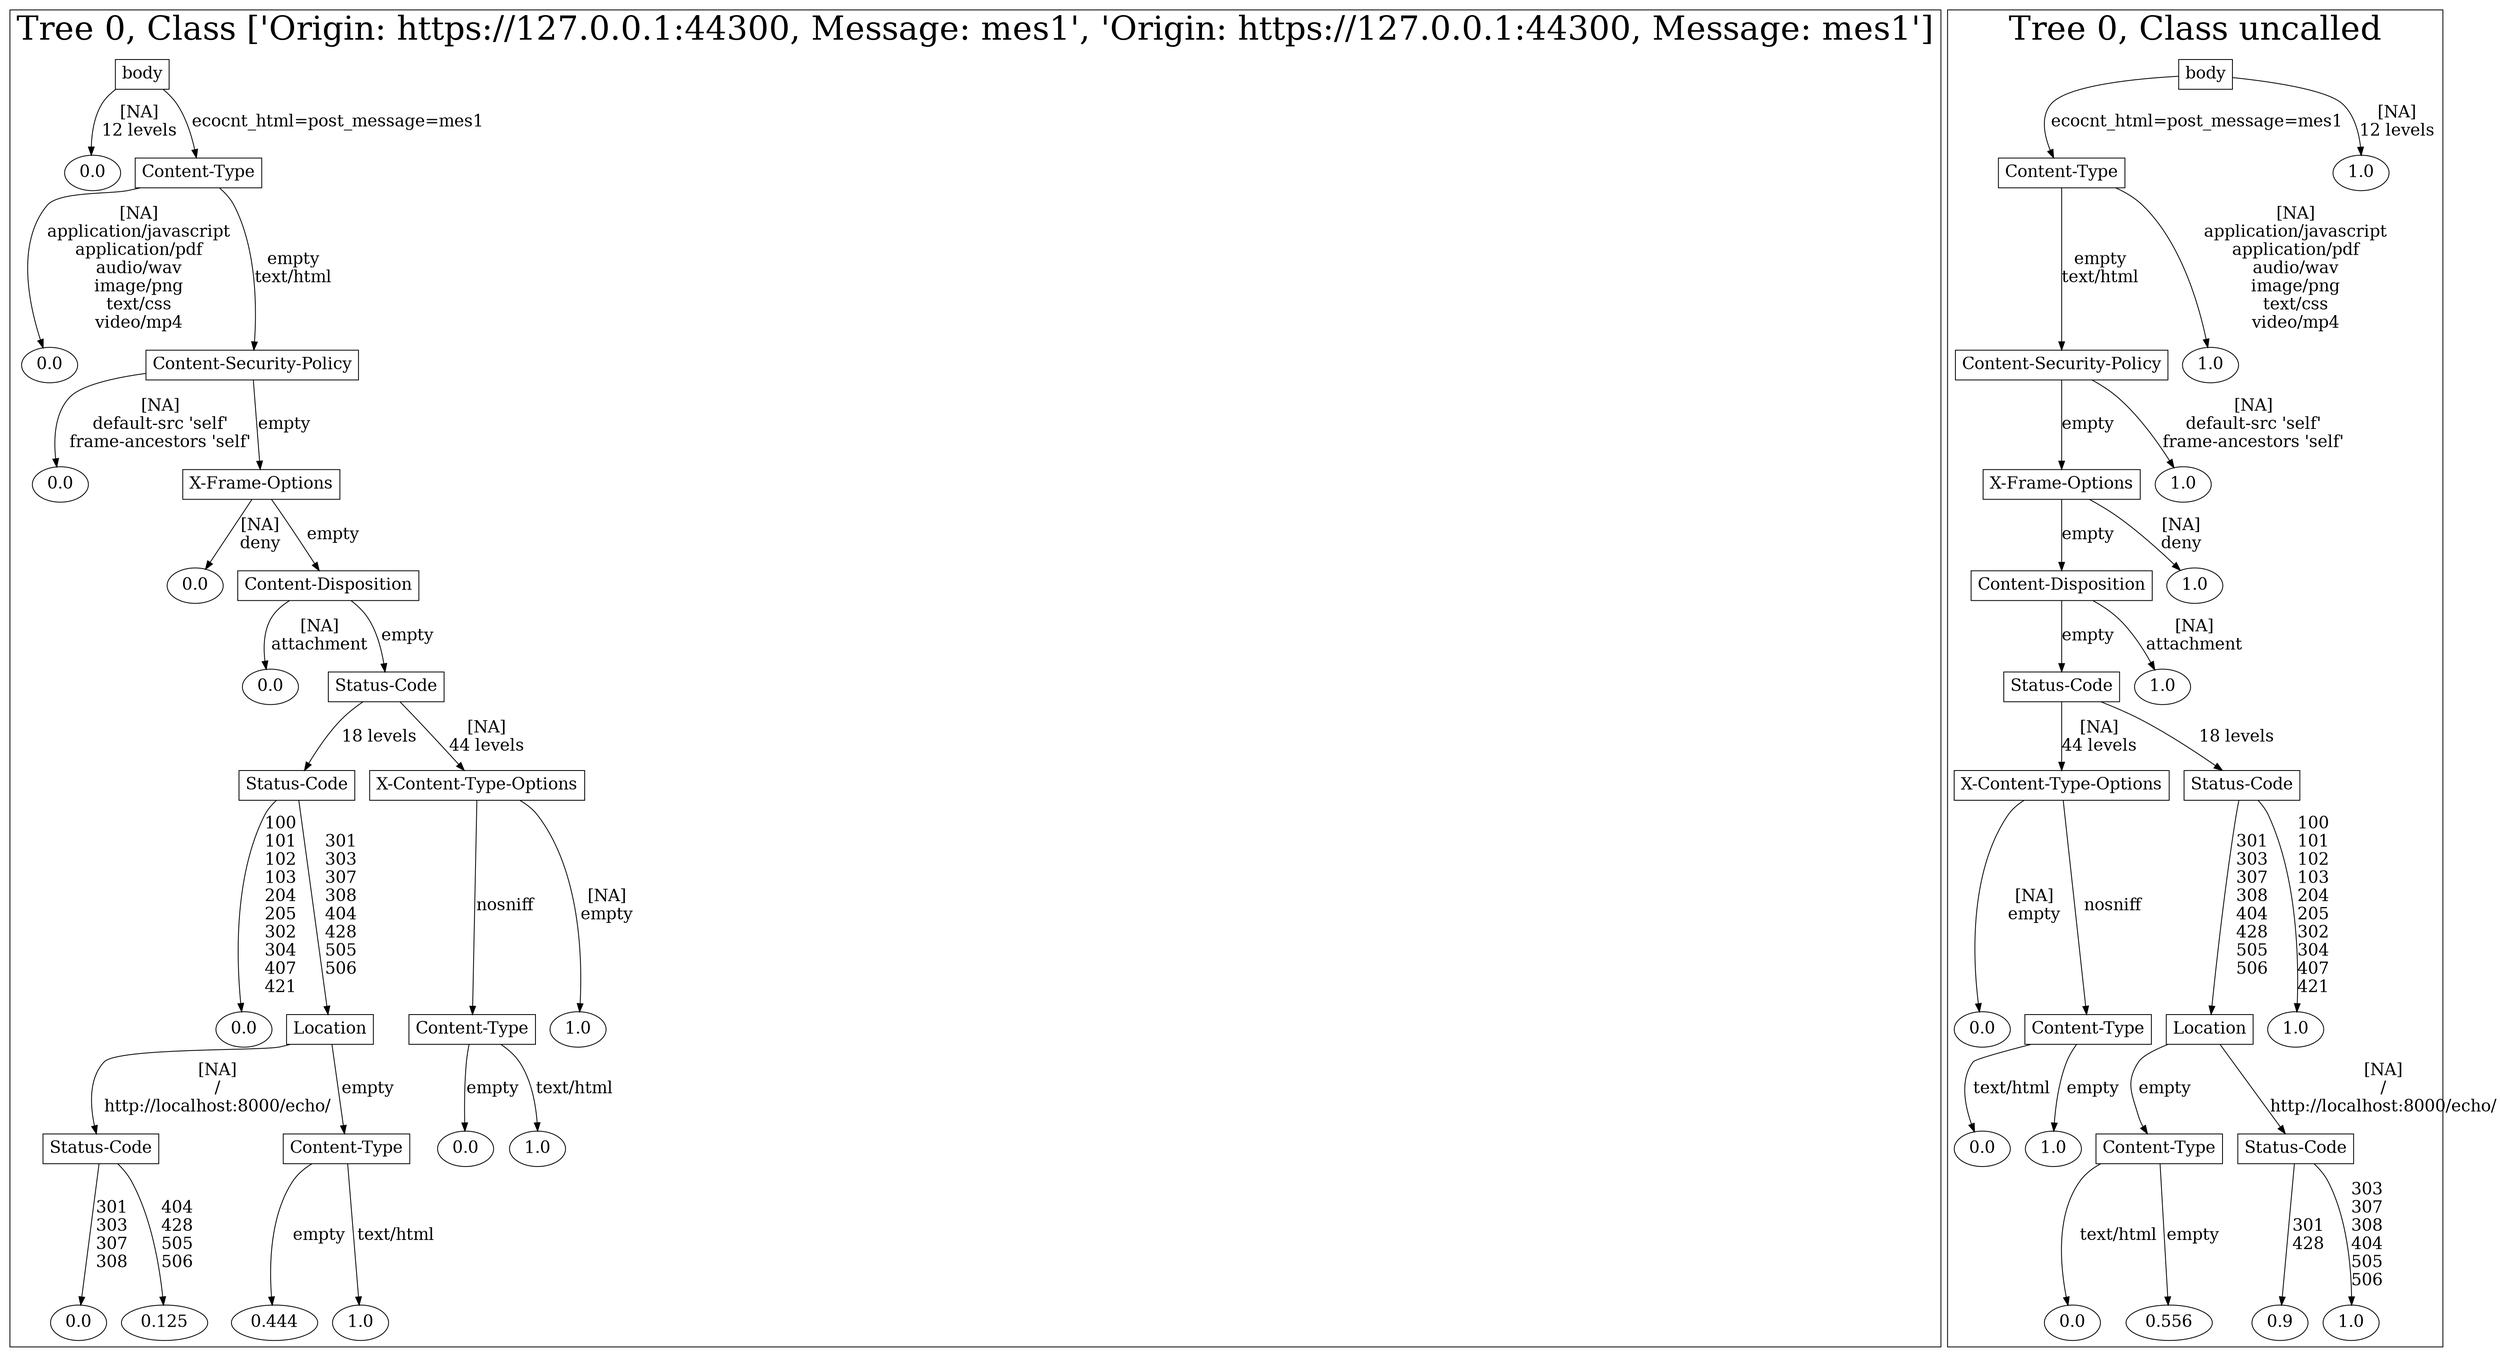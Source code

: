 /*
Generated by:
    http://https://github.com/h2oai/h2o-3/tree/master/h2o-genmodel/src/main/java/hex/genmodel/tools/PrintMojo.java
*/

/*
On a mac:

$ brew install graphviz
$ dot -Tpng file.gv -o file.png
$ open file.png
*/

digraph G {

subgraph cluster_0 {
/* Nodes */

/* Level 0 */
{
"SG_0_Node_0" [shape=box, fontsize=20, label="body"]
}

/* Level 1 */
{
"SG_0_Node_14" [fontsize=20, label="0.0"]
"SG_0_Node_1" [shape=box, fontsize=20, label="Content-Type"]
}

/* Level 2 */
{
"SG_0_Node_15" [fontsize=20, label="0.0"]
"SG_0_Node_2" [shape=box, fontsize=20, label="Content-Security-Policy"]
}

/* Level 3 */
{
"SG_0_Node_16" [fontsize=20, label="0.0"]
"SG_0_Node_3" [shape=box, fontsize=20, label="X-Frame-Options"]
}

/* Level 4 */
{
"SG_0_Node_17" [fontsize=20, label="0.0"]
"SG_0_Node_4" [shape=box, fontsize=20, label="Content-Disposition"]
}

/* Level 5 */
{
"SG_0_Node_18" [fontsize=20, label="0.0"]
"SG_0_Node_5" [shape=box, fontsize=20, label="Status-Code"]
}

/* Level 6 */
{
"SG_0_Node_6" [shape=box, fontsize=20, label="Status-Code"]
"SG_0_Node_7" [shape=box, fontsize=20, label="X-Content-Type-Options"]
}

/* Level 7 */
{
"SG_0_Node_19" [fontsize=20, label="0.0"]
"SG_0_Node_8" [shape=box, fontsize=20, label="Location"]
"SG_0_Node_9" [shape=box, fontsize=20, label="Content-Type"]
"SG_0_Node_20" [fontsize=20, label="1.0"]
}

/* Level 8 */
{
"SG_0_Node_10" [shape=box, fontsize=20, label="Status-Code"]
"SG_0_Node_11" [shape=box, fontsize=20, label="Content-Type"]
"SG_0_Node_21" [fontsize=20, label="0.0"]
"SG_0_Node_22" [fontsize=20, label="1.0"]
}

/* Level 9 */
{
"SG_0_Node_23" [fontsize=20, label="0.0"]
"SG_0_Node_24" [fontsize=20, label="0.125"]
"SG_0_Node_25" [fontsize=20, label="0.444"]
"SG_0_Node_26" [fontsize=20, label="1.0"]
}

/* Edges */
"SG_0_Node_0" -> "SG_0_Node_14" [fontsize=20, label="[NA]
12 levels
"]
"SG_0_Node_0" -> "SG_0_Node_1" [fontsize=20, label="ecocnt_html=post_message=mes1
"]
"SG_0_Node_1" -> "SG_0_Node_15" [fontsize=20, label="[NA]
application/javascript
application/pdf
audio/wav
image/png
text/css
video/mp4
"]
"SG_0_Node_1" -> "SG_0_Node_2" [fontsize=20, label="empty
text/html
"]
"SG_0_Node_2" -> "SG_0_Node_16" [fontsize=20, label="[NA]
default-src 'self'
frame-ancestors 'self'
"]
"SG_0_Node_2" -> "SG_0_Node_3" [fontsize=20, label="empty
"]
"SG_0_Node_3" -> "SG_0_Node_17" [fontsize=20, label="[NA]
deny
"]
"SG_0_Node_3" -> "SG_0_Node_4" [fontsize=20, label="empty
"]
"SG_0_Node_4" -> "SG_0_Node_18" [fontsize=20, label="[NA]
attachment
"]
"SG_0_Node_4" -> "SG_0_Node_5" [fontsize=20, label="empty
"]
"SG_0_Node_5" -> "SG_0_Node_6" [fontsize=20, label="18 levels
"]
"SG_0_Node_5" -> "SG_0_Node_7" [fontsize=20, label="[NA]
44 levels
"]
"SG_0_Node_7" -> "SG_0_Node_9" [fontsize=20, label="nosniff
"]
"SG_0_Node_7" -> "SG_0_Node_20" [fontsize=20, label="[NA]
empty
"]
"SG_0_Node_9" -> "SG_0_Node_21" [fontsize=20, label="empty
"]
"SG_0_Node_9" -> "SG_0_Node_22" [fontsize=20, label="text/html
"]
"SG_0_Node_6" -> "SG_0_Node_19" [fontsize=20, label="100
101
102
103
204
205
302
304
407
421
"]
"SG_0_Node_6" -> "SG_0_Node_8" [fontsize=20, label="301
303
307
308
404
428
505
506
"]
"SG_0_Node_8" -> "SG_0_Node_10" [fontsize=20, label="[NA]
/
http://localhost:8000/echo/
"]
"SG_0_Node_8" -> "SG_0_Node_11" [fontsize=20, label="empty
"]
"SG_0_Node_11" -> "SG_0_Node_25" [fontsize=20, label="empty
"]
"SG_0_Node_11" -> "SG_0_Node_26" [fontsize=20, label="text/html
"]
"SG_0_Node_10" -> "SG_0_Node_23" [fontsize=20, label="301
303
307
308
"]
"SG_0_Node_10" -> "SG_0_Node_24" [fontsize=20, label="404
428
505
506
"]

fontsize=40
label="Tree 0, Class ['Origin: https://127.0.0.1:44300, Message: mes1', 'Origin: https://127.0.0.1:44300, Message: mes1']"
}

subgraph cluster_1 {
/* Nodes */

/* Level 0 */
{
"SG_1_Node_0" [shape=box, fontsize=20, label="body"]
}

/* Level 1 */
{
"SG_1_Node_1" [shape=box, fontsize=20, label="Content-Type"]
"SG_1_Node_14" [fontsize=20, label="1.0"]
}

/* Level 2 */
{
"SG_1_Node_2" [shape=box, fontsize=20, label="Content-Security-Policy"]
"SG_1_Node_15" [fontsize=20, label="1.0"]
}

/* Level 3 */
{
"SG_1_Node_3" [shape=box, fontsize=20, label="X-Frame-Options"]
"SG_1_Node_16" [fontsize=20, label="1.0"]
}

/* Level 4 */
{
"SG_1_Node_4" [shape=box, fontsize=20, label="Content-Disposition"]
"SG_1_Node_17" [fontsize=20, label="1.0"]
}

/* Level 5 */
{
"SG_1_Node_5" [shape=box, fontsize=20, label="Status-Code"]
"SG_1_Node_18" [fontsize=20, label="1.0"]
}

/* Level 6 */
{
"SG_1_Node_6" [shape=box, fontsize=20, label="X-Content-Type-Options"]
"SG_1_Node_7" [shape=box, fontsize=20, label="Status-Code"]
}

/* Level 7 */
{
"SG_1_Node_19" [fontsize=20, label="0.0"]
"SG_1_Node_8" [shape=box, fontsize=20, label="Content-Type"]
"SG_1_Node_9" [shape=box, fontsize=20, label="Location"]
"SG_1_Node_20" [fontsize=20, label="1.0"]
}

/* Level 8 */
{
"SG_1_Node_21" [fontsize=20, label="0.0"]
"SG_1_Node_22" [fontsize=20, label="1.0"]
"SG_1_Node_10" [shape=box, fontsize=20, label="Content-Type"]
"SG_1_Node_11" [shape=box, fontsize=20, label="Status-Code"]
}

/* Level 9 */
{
"SG_1_Node_23" [fontsize=20, label="0.0"]
"SG_1_Node_24" [fontsize=20, label="0.556"]
"SG_1_Node_25" [fontsize=20, label="0.9"]
"SG_1_Node_26" [fontsize=20, label="1.0"]
}

/* Edges */
"SG_1_Node_0" -> "SG_1_Node_1" [fontsize=20, label="ecocnt_html=post_message=mes1
"]
"SG_1_Node_0" -> "SG_1_Node_14" [fontsize=20, label="[NA]
12 levels
"]
"SG_1_Node_1" -> "SG_1_Node_2" [fontsize=20, label="empty
text/html
"]
"SG_1_Node_1" -> "SG_1_Node_15" [fontsize=20, label="[NA]
application/javascript
application/pdf
audio/wav
image/png
text/css
video/mp4
"]
"SG_1_Node_2" -> "SG_1_Node_3" [fontsize=20, label="empty
"]
"SG_1_Node_2" -> "SG_1_Node_16" [fontsize=20, label="[NA]
default-src 'self'
frame-ancestors 'self'
"]
"SG_1_Node_3" -> "SG_1_Node_4" [fontsize=20, label="empty
"]
"SG_1_Node_3" -> "SG_1_Node_17" [fontsize=20, label="[NA]
deny
"]
"SG_1_Node_4" -> "SG_1_Node_5" [fontsize=20, label="empty
"]
"SG_1_Node_4" -> "SG_1_Node_18" [fontsize=20, label="[NA]
attachment
"]
"SG_1_Node_5" -> "SG_1_Node_6" [fontsize=20, label="[NA]
44 levels
"]
"SG_1_Node_5" -> "SG_1_Node_7" [fontsize=20, label="18 levels
"]
"SG_1_Node_7" -> "SG_1_Node_9" [fontsize=20, label="301
303
307
308
404
428
505
506
"]
"SG_1_Node_7" -> "SG_1_Node_20" [fontsize=20, label="100
101
102
103
204
205
302
304
407
421
"]
"SG_1_Node_9" -> "SG_1_Node_10" [fontsize=20, label="empty
"]
"SG_1_Node_9" -> "SG_1_Node_11" [fontsize=20, label="[NA]
/
http://localhost:8000/echo/
"]
"SG_1_Node_11" -> "SG_1_Node_25" [fontsize=20, label="301
428
"]
"SG_1_Node_11" -> "SG_1_Node_26" [fontsize=20, label="303
307
308
404
505
506
"]
"SG_1_Node_10" -> "SG_1_Node_23" [fontsize=20, label="text/html
"]
"SG_1_Node_10" -> "SG_1_Node_24" [fontsize=20, label="empty
"]
"SG_1_Node_6" -> "SG_1_Node_19" [fontsize=20, label="[NA]
empty
"]
"SG_1_Node_6" -> "SG_1_Node_8" [fontsize=20, label="nosniff
"]
"SG_1_Node_8" -> "SG_1_Node_21" [fontsize=20, label="text/html
"]
"SG_1_Node_8" -> "SG_1_Node_22" [fontsize=20, label="empty
"]

fontsize=40
label="Tree 0, Class uncalled"
}

}

